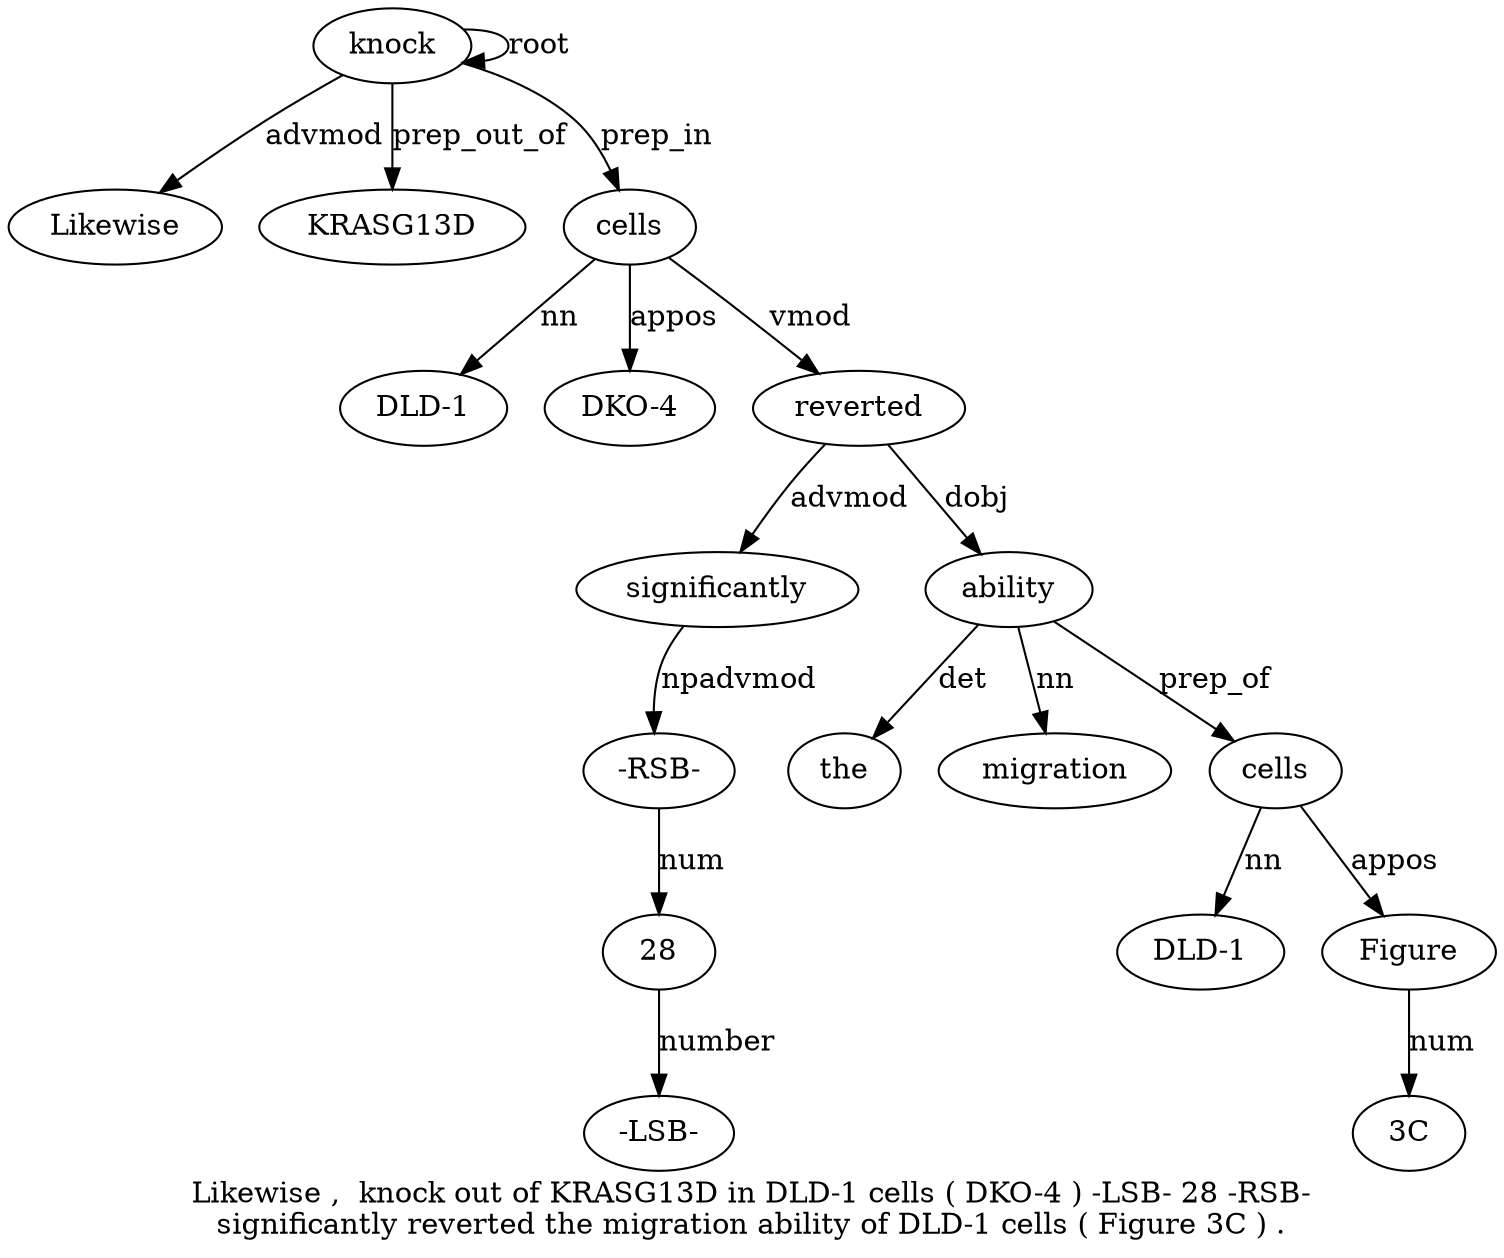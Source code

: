 digraph "Likewise ,  knock out of KRASG13D in DLD-1 cells ( DKO-4 ) -LSB- 28 -RSB- significantly reverted the migration ability of DLD-1 cells ( Figure 3C ) ." {
label="Likewise ,  knock out of KRASG13D in DLD-1 cells ( DKO-4 ) -LSB- 28 -RSB-
significantly reverted the migration ability of DLD-1 cells ( Figure 3C ) .";
knock3 [style=filled, fillcolor=white, label=knock];
Likewise1 [style=filled, fillcolor=white, label=Likewise];
knock3 -> Likewise1  [label=advmod];
knock3 -> knock3  [label=root];
KRASG13D6 [style=filled, fillcolor=white, label=KRASG13D];
knock3 -> KRASG13D6  [label=prep_out_of];
cells9 [style=filled, fillcolor=white, label=cells];
"DLD-18" [style=filled, fillcolor=white, label="DLD-1"];
cells9 -> "DLD-18"  [label=nn];
knock3 -> cells9  [label=prep_in];
"DKO-411" [style=filled, fillcolor=white, label="DKO-4"];
cells9 -> "DKO-411"  [label=appos];
2814 [style=filled, fillcolor=white, label=28];
"-LSB-13" [style=filled, fillcolor=white, label="-LSB-"];
2814 -> "-LSB-13"  [label=number];
"-RSB-15" [style=filled, fillcolor=white, label="-RSB-"];
"-RSB-15" -> 2814  [label=num];
significantly16 [style=filled, fillcolor=white, label=significantly];
significantly16 -> "-RSB-15"  [label=npadvmod];
reverted17 [style=filled, fillcolor=white, label=reverted];
reverted17 -> significantly16  [label=advmod];
cells9 -> reverted17  [label=vmod];
ability20 [style=filled, fillcolor=white, label=ability];
the18 [style=filled, fillcolor=white, label=the];
ability20 -> the18  [label=det];
migration19 [style=filled, fillcolor=white, label=migration];
ability20 -> migration19  [label=nn];
reverted17 -> ability20  [label=dobj];
cells23 [style=filled, fillcolor=white, label=cells];
"DLD-122" [style=filled, fillcolor=white, label="DLD-1"];
cells23 -> "DLD-122"  [label=nn];
ability20 -> cells23  [label=prep_of];
Figure25 [style=filled, fillcolor=white, label=Figure];
cells23 -> Figure25  [label=appos];
"3C26" [style=filled, fillcolor=white, label="3C"];
Figure25 -> "3C26"  [label=num];
}
